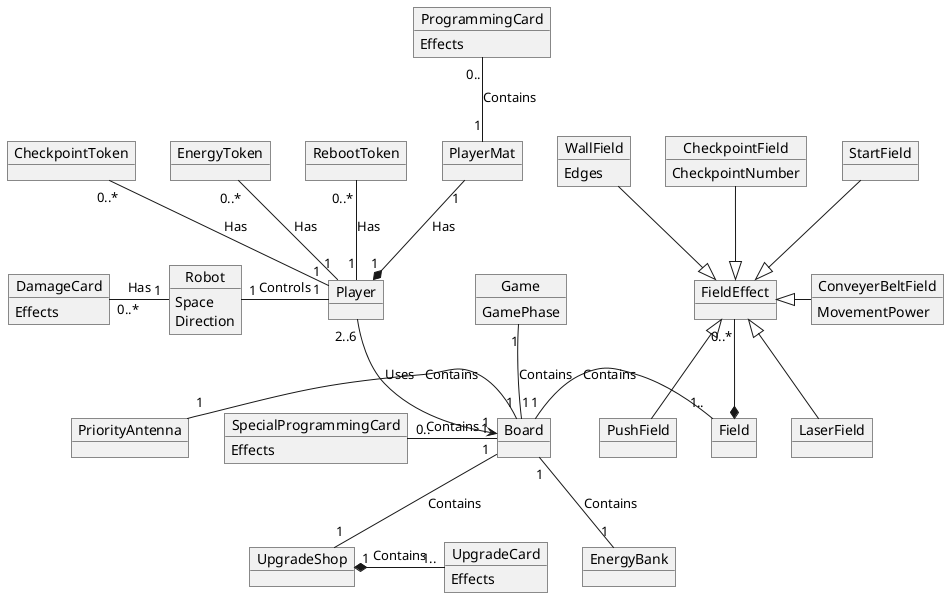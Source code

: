 @startuml
'https://plantuml.com/sequence-diagram
Object Game{
GamePhase
}
Object Board
Object Field
Object FieldEffect
Object LaserField
Object ConveyerBeltField{
MovementPower
}
Object WallField{
Edges
}
Object CheckpointField{
CheckpointNumber
}
Object StartField
Object PushField
Object Player
Object Robot {
Space
Direction
}
Object ProgrammingCard{
Effects
}
Object SpecialProgrammingCard{
Effects
}
Object DamageCard{
Effects
}
Object UpgradeCard{
Effects
}
Object CheckpointToken
Object EnergyToken
Object PriorityAntenna
Object RebootToken
Object UpgradeShop
Object PlayerMat
Object EnergyBank



FieldEffect "0..*" --* Field
Field"1.." --l "1"Board:Contains
PriorityAntenna"1"--r"1"Board:Contains
EnergyBank"1"--u"1"Board:Contains
UpgradeShop"1"--u"1"Board:Contains
SpecialProgrammingCard"0.."--r"1"Board:Contains

Robot"1"-r"1"Player:Controls
PlayerMat"1" --d* "1"Player:Has
EnergyToken"0..*" --d "1"Player:Has
RebootToken"0..*"--d"1"Player:Has
CheckpointToken"0..*"--d"1"Player:Has
Game"1"--"1"Board:Contains


DamageCard"0..*"--r"1"Robot:Has

ProgrammingCard"0.."--"1"PlayerMat:Contains



Player"2..6"--d>"1"Board:Uses

StartField--d|>FieldEffect
WallField--d|>FieldEffect
CheckpointField--d|>FieldEffect
LaserField--u|>FieldEffect
ConveyerBeltField--l|>FieldEffect
PushField--u|>FieldEffect

UpgradeCard"1.."-l*"1"UpgradeShop:Contains


@enduml